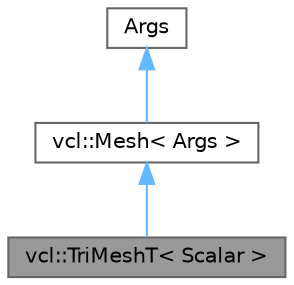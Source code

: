 digraph "vcl::TriMeshT&lt; Scalar &gt;"
{
 // LATEX_PDF_SIZE
  bgcolor="transparent";
  edge [fontname=Helvetica,fontsize=10,labelfontname=Helvetica,labelfontsize=10];
  node [fontname=Helvetica,fontsize=10,shape=box,height=0.2,width=0.4];
  Node1 [label="vcl::TriMeshT\< Scalar \>",height=0.2,width=0.4,color="gray40", fillcolor="grey60", style="filled", fontcolor="black",tooltip="The TriMeshT class."];
  Node2 -> Node1 [dir="back",color="steelblue1",style="solid"];
  Node2 [label="vcl::Mesh\< Args \>",height=0.2,width=0.4,color="gray40", fillcolor="white", style="filled",URL="$classvcl_1_1Mesh.html",tooltip="The Mesh class represents a generic 3D mesh. A mesh is composed of a generic number of containers of ..."];
  Node3 -> Node2 [dir="back",color="steelblue1",style="solid"];
  Node3 [label="Args",height=0.2,width=0.4,color="gray40", fillcolor="white", style="filled",tooltip=" "];
}
